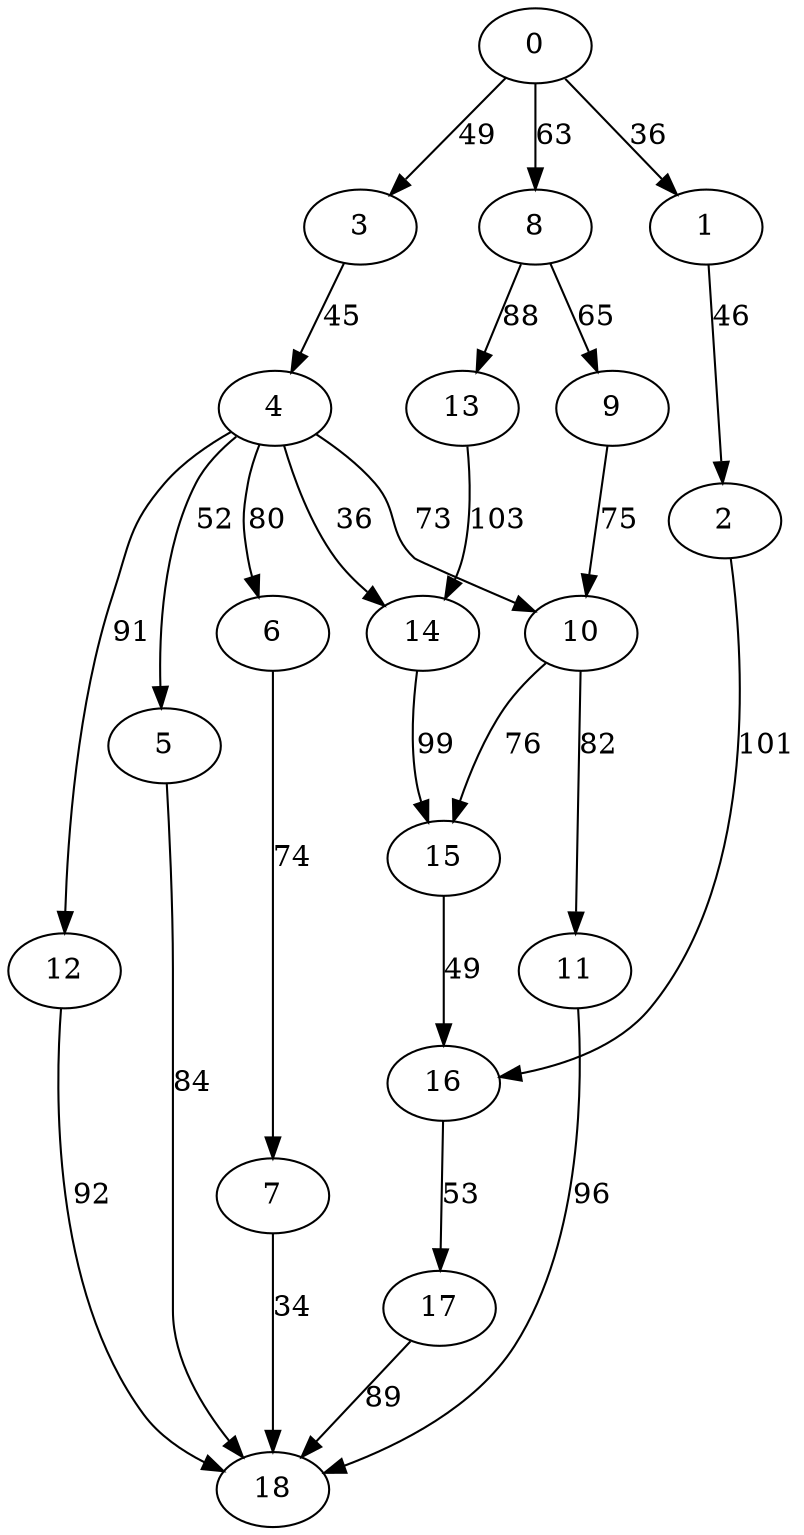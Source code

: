 digraph t20p4r5_10 {
0 -> 1 [ label = 36 ];
0 -> 3 [ label = 49 ];
0 -> 8 [ label = 63 ];
1 -> 2 [ label = 46 ];
2 -> 16 [ label = 101 ];
3 -> 4 [ label = 45 ];
4 -> 5 [ label = 52 ];
4 -> 6 [ label = 80 ];
4 -> 10 [ label = 73 ];
4 -> 12 [ label = 91 ];
4 -> 14 [ label = 36 ];
5 -> 18 [ label = 84 ];
6 -> 7 [ label = 74 ];
7 -> 18 [ label = 34 ];
8 -> 9 [ label = 65 ];
8 -> 13 [ label = 88 ];
9 -> 10 [ label = 75 ];
10 -> 11 [ label = 82 ];
10 -> 15 [ label = 76 ];
11 -> 18 [ label = 96 ];
12 -> 18 [ label = 92 ];
13 -> 14 [ label = 103 ];
14 -> 15 [ label = 99 ];
15 -> 16 [ label = 49 ];
16 -> 17 [ label = 53 ];
17 -> 18 [ label = 89 ];
 }

